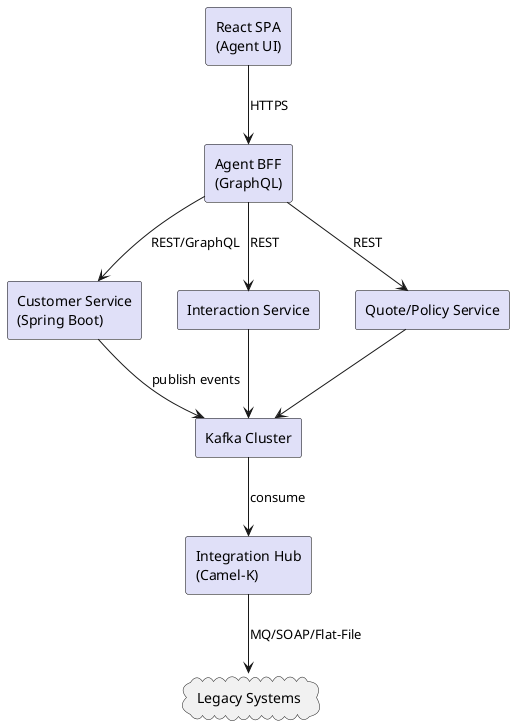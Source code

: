 @startuml
skinparam rectangle {
  BackgroundColor #E0E0F8
  BorderColor Black
}
skinparam shadowing false
rectangle "React SPA\n(Agent UI)" as UI
rectangle "Agent BFF\n(GraphQL)" as BFF
rectangle "Customer Service\n(Spring Boot)" as Customer
rectangle "Interaction Service" as Interaction
rectangle "Quote/Policy Service" as Policy
rectangle "Kafka Cluster" as Kafka
rectangle "Integration Hub\n(Camel-K)" as Hub
cloud "Legacy Systems" as Legacy
UI --> BFF : HTTPS
BFF --> Customer : REST/GraphQL
BFF --> Interaction : REST
BFF --> Policy : REST
Customer --> Kafka : publish events
Interaction --> Kafka
Policy --> Kafka
Kafka --> Hub : consume
Hub --> Legacy : MQ/SOAP/Flat-File
@enduml